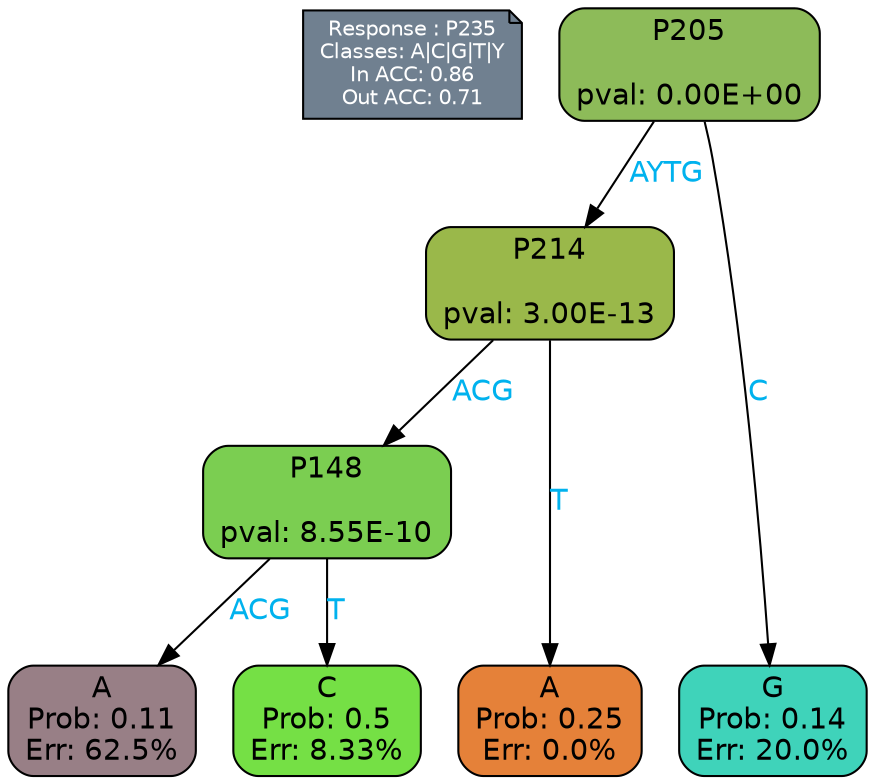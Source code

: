 digraph Tree {
node [shape=box, style="filled, rounded", color="black", fontname=helvetica] ;
graph [ranksep=equally, splines=polylines, bgcolor=transparent, dpi=600] ;
edge [fontname=helvetica] ;
LEGEND [label="Response : P235
Classes: A|C|G|T|Y
In ACC: 0.86
Out ACC: 0.71
",shape=note,align=left,style=filled,fillcolor="slategray",fontcolor="white",fontsize=10];1 [label="P205

pval: 0.00E+00", fillcolor="#8dbb59"] ;
2 [label="P214

pval: 3.00E-13", fillcolor="#9ab84a"] ;
3 [label="P148

pval: 8.55E-10", fillcolor="#7bce51"] ;
4 [label="A
Prob: 0.11
Err: 62.5%", fillcolor="#987f86"] ;
5 [label="C
Prob: 0.5
Err: 8.33%", fillcolor="#75e045"] ;
6 [label="A
Prob: 0.25
Err: 0.0%", fillcolor="#e58139"] ;
7 [label="G
Prob: 0.14
Err: 20.0%", fillcolor="#3fd3ba"] ;
1 -> 2 [label="AYTG",fontcolor=deepskyblue2] ;
1 -> 7 [label="C",fontcolor=deepskyblue2] ;
2 -> 3 [label="ACG",fontcolor=deepskyblue2] ;
2 -> 6 [label="T",fontcolor=deepskyblue2] ;
3 -> 4 [label="ACG",fontcolor=deepskyblue2] ;
3 -> 5 [label="T",fontcolor=deepskyblue2] ;
{rank = same; 4;5;6;7;}{rank = same; LEGEND;1;}}